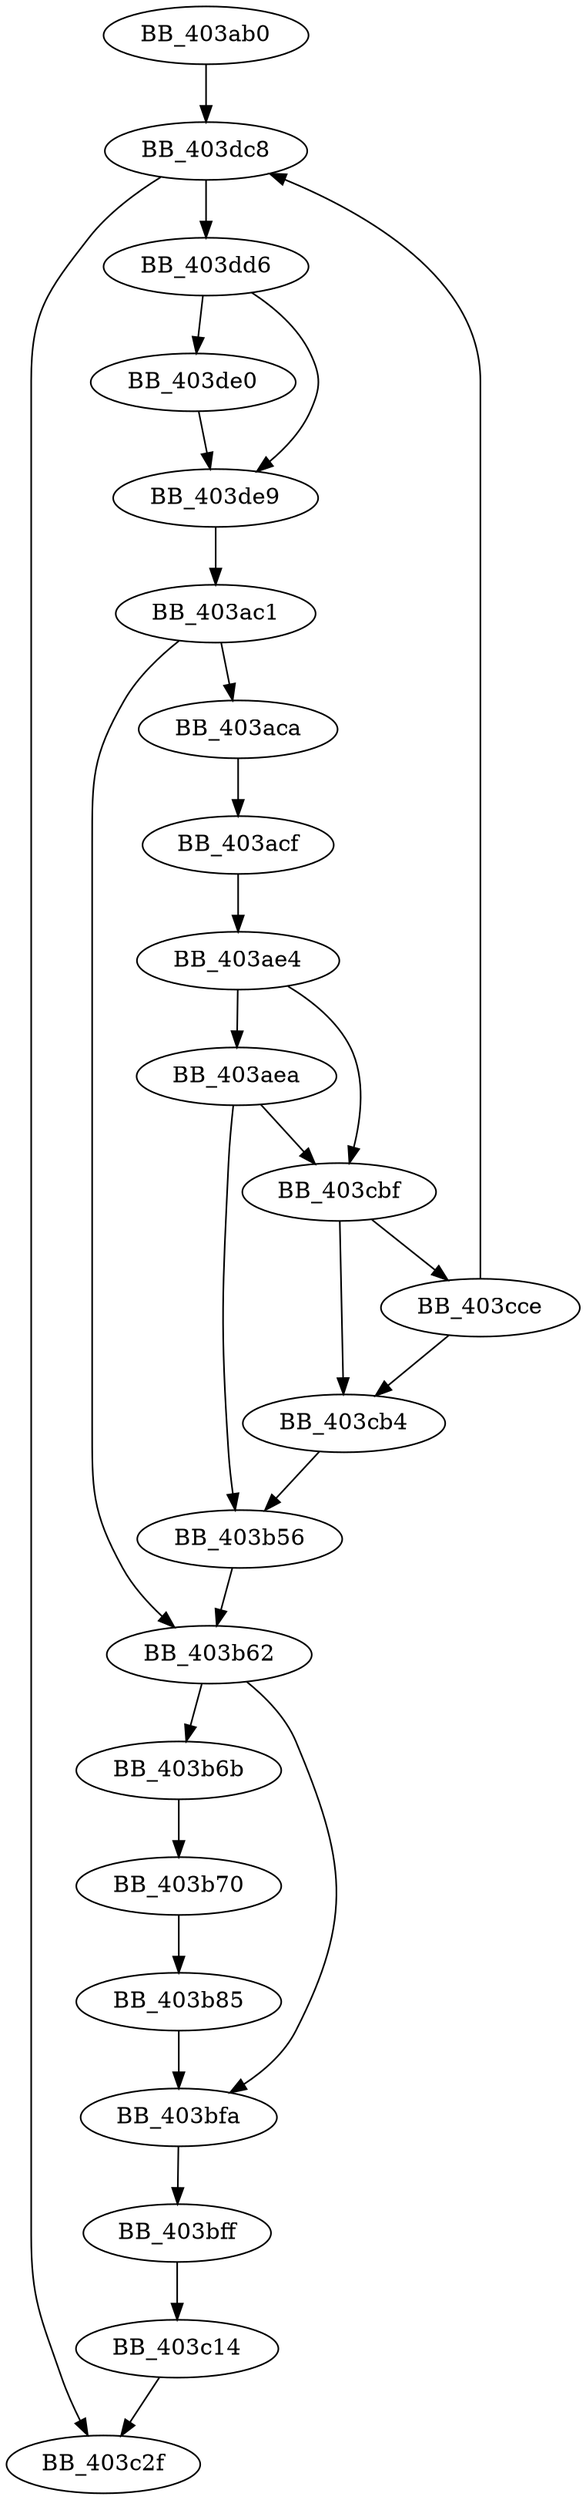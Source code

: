 DiGraph sub_403AB0{
BB_403ab0->BB_403dc8
BB_403ac1->BB_403aca
BB_403ac1->BB_403b62
BB_403aca->BB_403acf
BB_403acf->BB_403ae4
BB_403ae4->BB_403aea
BB_403ae4->BB_403cbf
BB_403aea->BB_403b56
BB_403aea->BB_403cbf
BB_403b56->BB_403b62
BB_403b62->BB_403b6b
BB_403b62->BB_403bfa
BB_403b6b->BB_403b70
BB_403b70->BB_403b85
BB_403b85->BB_403bfa
BB_403bfa->BB_403bff
BB_403bff->BB_403c14
BB_403c14->BB_403c2f
BB_403cb4->BB_403b56
BB_403cbf->BB_403cb4
BB_403cbf->BB_403cce
BB_403cce->BB_403cb4
BB_403cce->BB_403dc8
BB_403dc8->BB_403c2f
BB_403dc8->BB_403dd6
BB_403dd6->BB_403de0
BB_403dd6->BB_403de9
BB_403de0->BB_403de9
BB_403de9->BB_403ac1
}
